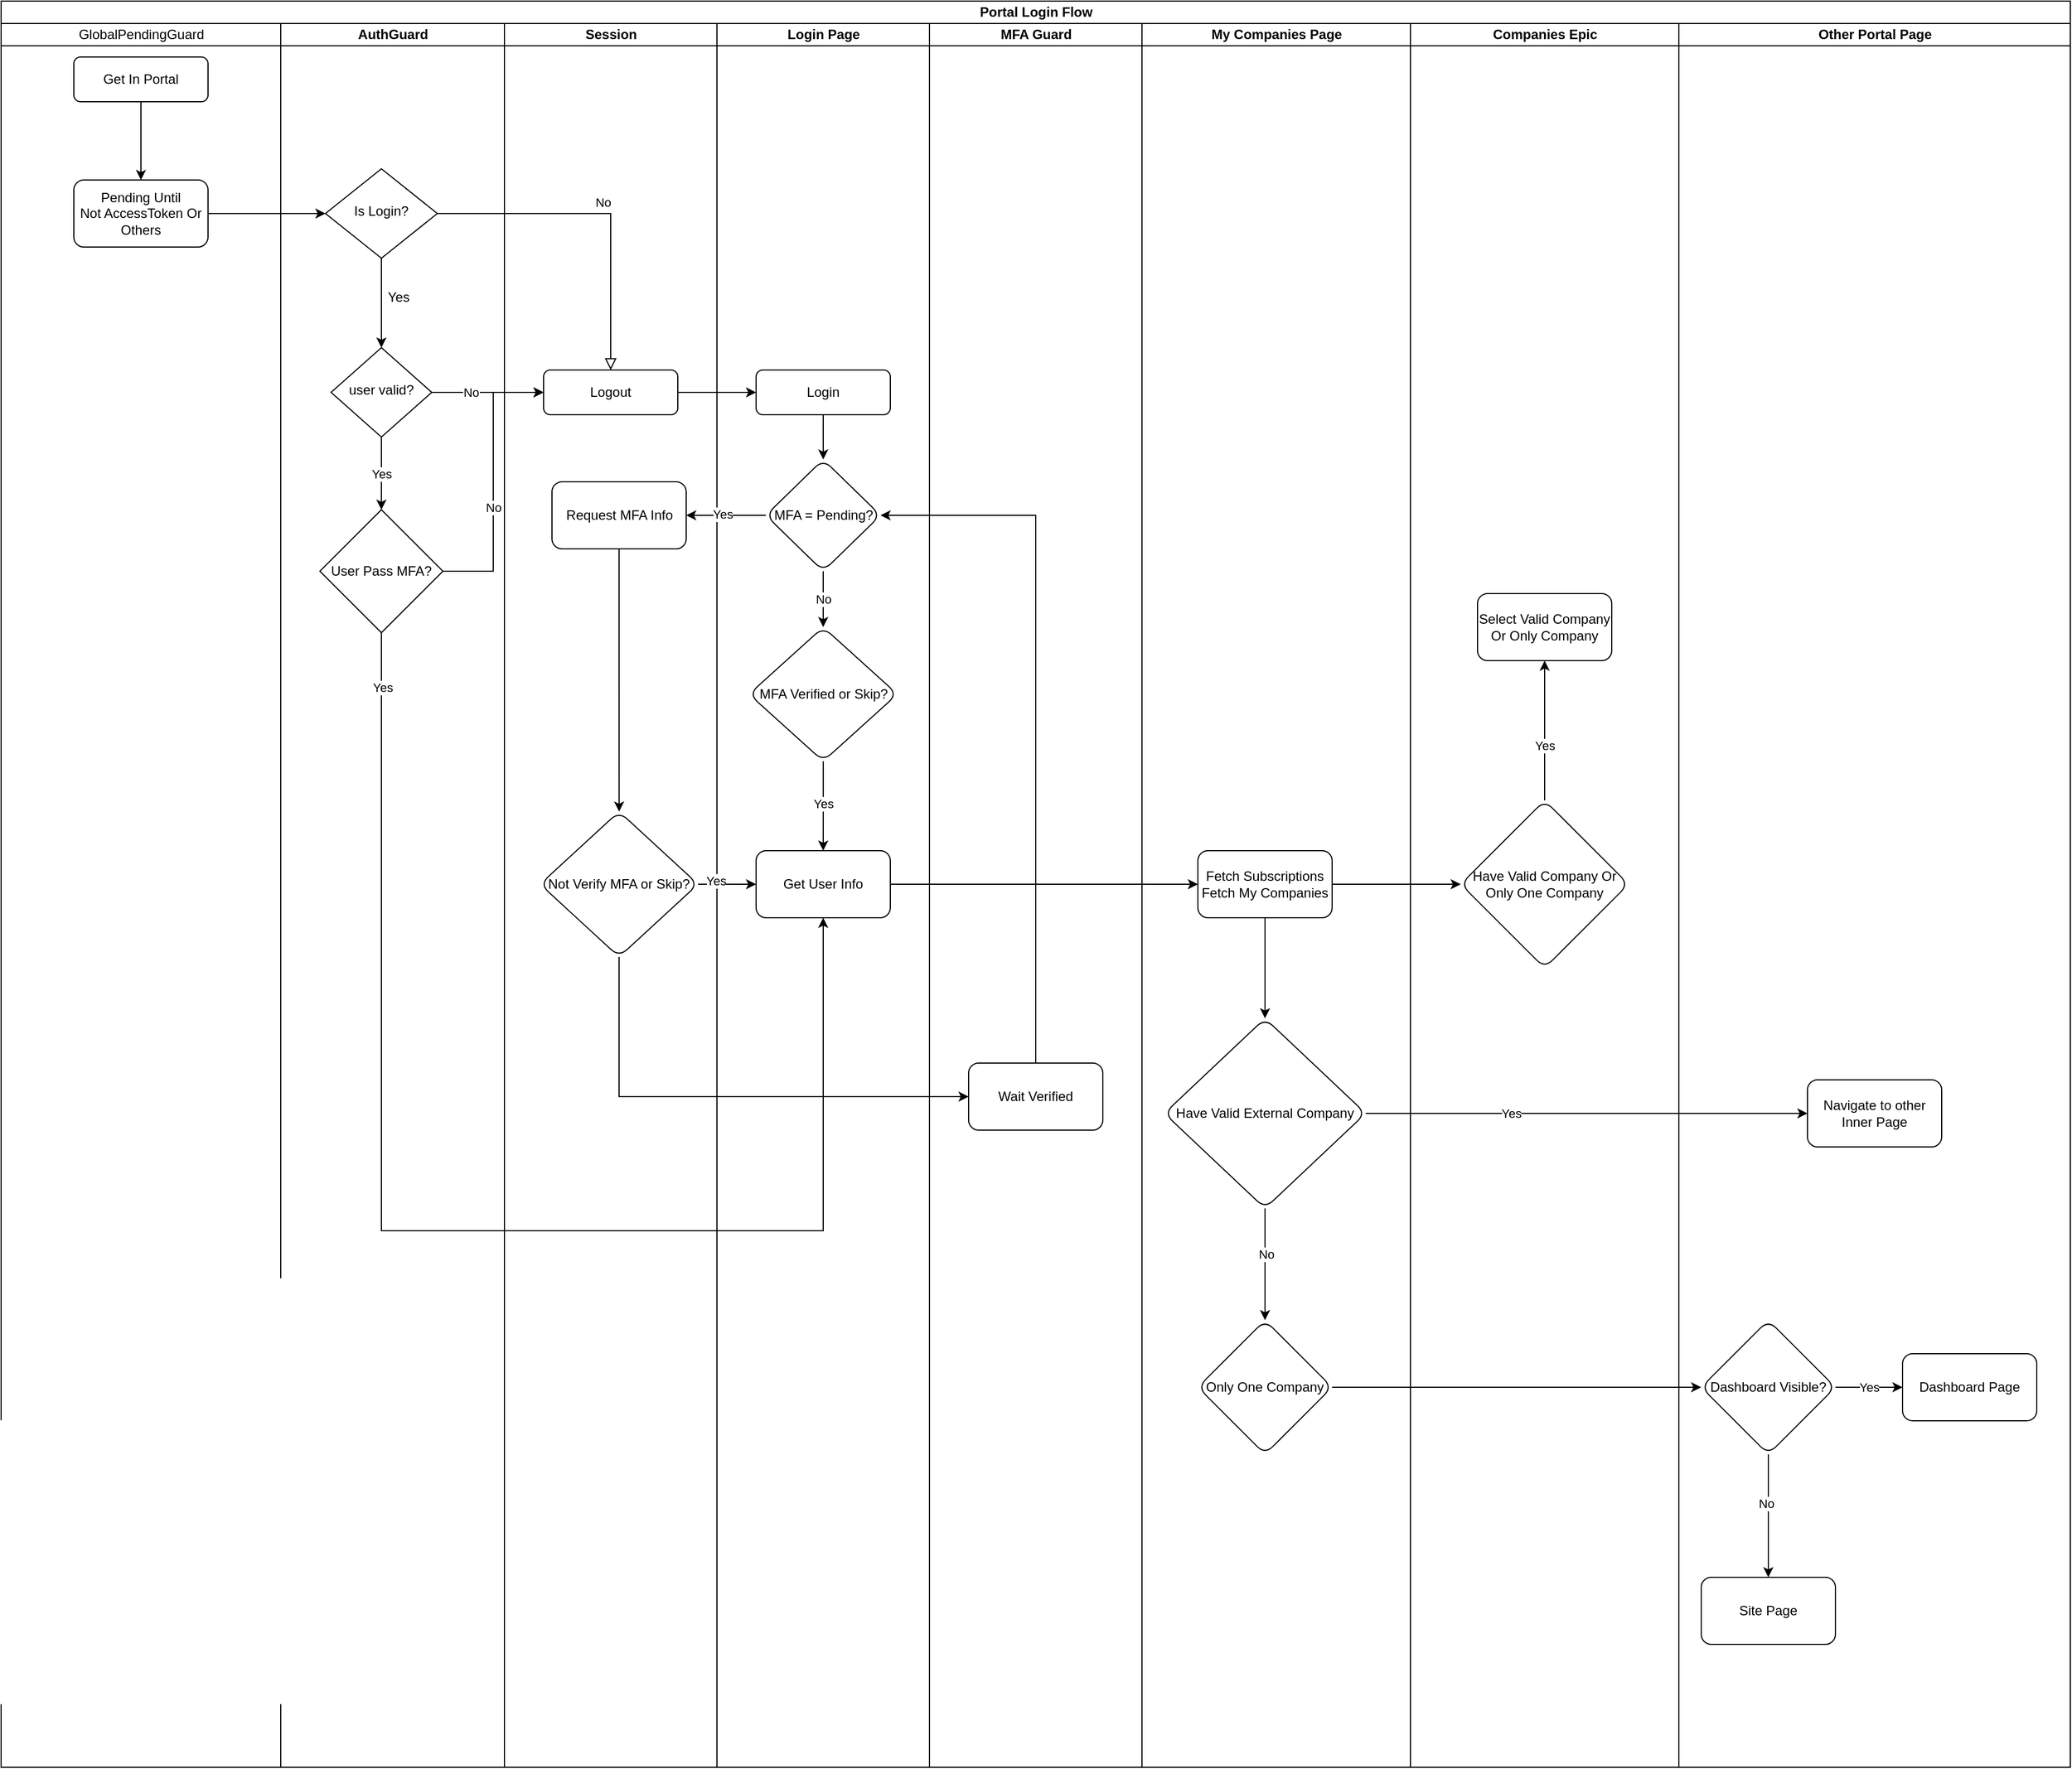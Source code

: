 <mxfile version="26.0.15">
  <diagram id="C5RBs43oDa-KdzZeNtuy" name="Page-1">
    <mxGraphModel dx="2069" dy="700" grid="1" gridSize="10" guides="1" tooltips="1" connect="1" arrows="1" fold="1" page="1" pageScale="1" pageWidth="827" pageHeight="1169" math="0" shadow="0">
      <root>
        <mxCell id="WIyWlLk6GJQsqaUBKTNV-0" />
        <mxCell id="WIyWlLk6GJQsqaUBKTNV-1" parent="WIyWlLk6GJQsqaUBKTNV-0" />
        <mxCell id="DhYTxKs9uFXzOIIwbpoh-0" value="Portal Login Flow" style="swimlane;childLayout=stackLayout;resizeParent=1;resizeParentMax=0;startSize=20;html=1;" parent="WIyWlLk6GJQsqaUBKTNV-1" vertex="1">
          <mxGeometry x="-70" y="10" width="1850" height="1580" as="geometry" />
        </mxCell>
        <mxCell id="DhYTxKs9uFXzOIIwbpoh-1" value="&lt;span style=&quot;font-weight: 400; text-wrap-mode: wrap;&quot;&gt;GlobalPendingGuard&lt;/span&gt;" style="swimlane;startSize=20;html=1;" parent="DhYTxKs9uFXzOIIwbpoh-0" vertex="1">
          <mxGeometry y="20" width="250" height="1560" as="geometry" />
        </mxCell>
        <mxCell id="DhYTxKs9uFXzOIIwbpoh-6" value="Pending Until&lt;div&gt;Not AccessToken Or Others&lt;/div&gt;" style="rounded=1;whiteSpace=wrap;html=1;" parent="DhYTxKs9uFXzOIIwbpoh-1" vertex="1">
          <mxGeometry x="65" y="140" width="120" height="60" as="geometry" />
        </mxCell>
        <mxCell id="WIyWlLk6GJQsqaUBKTNV-3" value="Get In Portal" style="rounded=1;whiteSpace=wrap;html=1;fontSize=12;glass=0;strokeWidth=1;shadow=0;" parent="DhYTxKs9uFXzOIIwbpoh-1" vertex="1">
          <mxGeometry x="65" y="30" width="120" height="40" as="geometry" />
        </mxCell>
        <mxCell id="DhYTxKs9uFXzOIIwbpoh-7" style="edgeStyle=orthogonalEdgeStyle;rounded=0;orthogonalLoop=1;jettySize=auto;html=1;entryX=0.5;entryY=0;entryDx=0;entryDy=0;" parent="DhYTxKs9uFXzOIIwbpoh-1" source="WIyWlLk6GJQsqaUBKTNV-3" target="DhYTxKs9uFXzOIIwbpoh-6" edge="1">
          <mxGeometry relative="1" as="geometry" />
        </mxCell>
        <mxCell id="DhYTxKs9uFXzOIIwbpoh-2" value="AuthGuard" style="swimlane;startSize=20;html=1;" parent="DhYTxKs9uFXzOIIwbpoh-0" vertex="1">
          <mxGeometry x="250" y="20" width="200" height="1560" as="geometry" />
        </mxCell>
        <mxCell id="DhYTxKs9uFXzOIIwbpoh-15" value="" style="edgeStyle=orthogonalEdgeStyle;rounded=0;orthogonalLoop=1;jettySize=auto;html=1;" parent="DhYTxKs9uFXzOIIwbpoh-2" source="WIyWlLk6GJQsqaUBKTNV-10" target="DhYTxKs9uFXzOIIwbpoh-14" edge="1">
          <mxGeometry relative="1" as="geometry" />
        </mxCell>
        <mxCell id="WIyWlLk6GJQsqaUBKTNV-10" value="Is Login?" style="rhombus;whiteSpace=wrap;html=1;shadow=0;fontFamily=Helvetica;fontSize=12;align=center;strokeWidth=1;spacing=6;spacingTop=-4;" parent="DhYTxKs9uFXzOIIwbpoh-2" vertex="1">
          <mxGeometry x="40" y="130" width="100" height="80" as="geometry" />
        </mxCell>
        <mxCell id="DhYTxKs9uFXzOIIwbpoh-19" value="Yes" style="edgeStyle=orthogonalEdgeStyle;rounded=0;orthogonalLoop=1;jettySize=auto;html=1;entryX=0.5;entryY=0;entryDx=0;entryDy=0;" parent="DhYTxKs9uFXzOIIwbpoh-2" source="DhYTxKs9uFXzOIIwbpoh-14" target="DhYTxKs9uFXzOIIwbpoh-20" edge="1">
          <mxGeometry relative="1" as="geometry">
            <mxPoint x="90" y="420" as="targetPoint" />
          </mxGeometry>
        </mxCell>
        <mxCell id="DhYTxKs9uFXzOIIwbpoh-14" value="user valid?" style="rhombus;whiteSpace=wrap;html=1;shadow=0;strokeWidth=1;spacing=6;spacingTop=-4;" parent="DhYTxKs9uFXzOIIwbpoh-2" vertex="1">
          <mxGeometry x="45" y="290" width="90" height="80" as="geometry" />
        </mxCell>
        <mxCell id="DhYTxKs9uFXzOIIwbpoh-17" value="Yes" style="text;html=1;align=center;verticalAlign=middle;resizable=0;points=[];autosize=1;strokeColor=none;fillColor=none;" parent="DhYTxKs9uFXzOIIwbpoh-2" vertex="1">
          <mxGeometry x="85" y="230" width="40" height="30" as="geometry" />
        </mxCell>
        <mxCell id="DhYTxKs9uFXzOIIwbpoh-20" value="User Pass MFA?" style="rhombus;whiteSpace=wrap;html=1;" parent="DhYTxKs9uFXzOIIwbpoh-2" vertex="1">
          <mxGeometry x="35" y="435" width="110" height="110" as="geometry" />
        </mxCell>
        <mxCell id="DhYTxKs9uFXzOIIwbpoh-3" value="Session" style="swimlane;startSize=20;html=1;" parent="DhYTxKs9uFXzOIIwbpoh-0" vertex="1">
          <mxGeometry x="450" y="20" width="190" height="1560" as="geometry" />
        </mxCell>
        <mxCell id="WIyWlLk6GJQsqaUBKTNV-12" value="Logout" style="rounded=1;whiteSpace=wrap;html=1;fontSize=12;glass=0;strokeWidth=1;shadow=0;" parent="DhYTxKs9uFXzOIIwbpoh-3" vertex="1">
          <mxGeometry x="35" y="310" width="120" height="40" as="geometry" />
        </mxCell>
        <mxCell id="DhYTxKs9uFXzOIIwbpoh-34" value="Not Verify MFA or Skip?" style="rhombus;whiteSpace=wrap;html=1;rounded=1;glass=0;strokeWidth=1;shadow=0;" parent="DhYTxKs9uFXzOIIwbpoh-3" vertex="1">
          <mxGeometry x="31.87" y="705" width="141.25" height="130" as="geometry" />
        </mxCell>
        <mxCell id="DhYTxKs9uFXzOIIwbpoh-25" value="Login Page" style="swimlane;startSize=20;html=1;" parent="DhYTxKs9uFXzOIIwbpoh-0" vertex="1">
          <mxGeometry x="640" y="20" width="190" height="1560" as="geometry" />
        </mxCell>
        <mxCell id="DhYTxKs9uFXzOIIwbpoh-31" value="" style="edgeStyle=orthogonalEdgeStyle;rounded=0;orthogonalLoop=1;jettySize=auto;html=1;" parent="DhYTxKs9uFXzOIIwbpoh-25" source="DhYTxKs9uFXzOIIwbpoh-26" target="DhYTxKs9uFXzOIIwbpoh-30" edge="1">
          <mxGeometry relative="1" as="geometry" />
        </mxCell>
        <mxCell id="DhYTxKs9uFXzOIIwbpoh-26" value="Login" style="rounded=1;whiteSpace=wrap;html=1;fontSize=12;glass=0;strokeWidth=1;shadow=0;" parent="DhYTxKs9uFXzOIIwbpoh-25" vertex="1">
          <mxGeometry x="35" y="310" width="120" height="40" as="geometry" />
        </mxCell>
        <mxCell id="DhYTxKs9uFXzOIIwbpoh-33" value="" style="edgeStyle=orthogonalEdgeStyle;rounded=0;orthogonalLoop=1;jettySize=auto;html=1;" parent="DhYTxKs9uFXzOIIwbpoh-25" source="DhYTxKs9uFXzOIIwbpoh-30" target="DhYTxKs9uFXzOIIwbpoh-32" edge="1">
          <mxGeometry relative="1" as="geometry" />
        </mxCell>
        <mxCell id="DhYTxKs9uFXzOIIwbpoh-36" value="Yes" style="edgeLabel;html=1;align=center;verticalAlign=middle;resizable=0;points=[];" parent="DhYTxKs9uFXzOIIwbpoh-33" vertex="1" connectable="0">
          <mxGeometry x="0.088" y="-1" relative="1" as="geometry">
            <mxPoint as="offset" />
          </mxGeometry>
        </mxCell>
        <mxCell id="DhYTxKs9uFXzOIIwbpoh-38" value="No" style="edgeStyle=orthogonalEdgeStyle;rounded=0;orthogonalLoop=1;jettySize=auto;html=1;" parent="DhYTxKs9uFXzOIIwbpoh-25" source="DhYTxKs9uFXzOIIwbpoh-30" target="DhYTxKs9uFXzOIIwbpoh-37" edge="1">
          <mxGeometry relative="1" as="geometry" />
        </mxCell>
        <mxCell id="DhYTxKs9uFXzOIIwbpoh-30" value="MFA = Pending?" style="rhombus;whiteSpace=wrap;html=1;rounded=1;glass=0;strokeWidth=1;shadow=0;" parent="DhYTxKs9uFXzOIIwbpoh-25" vertex="1">
          <mxGeometry x="43.75" y="390" width="102.5" height="100" as="geometry" />
        </mxCell>
        <mxCell id="DhYTxKs9uFXzOIIwbpoh-32" value="Request MFA Info" style="whiteSpace=wrap;html=1;rounded=1;glass=0;strokeWidth=1;shadow=0;" parent="DhYTxKs9uFXzOIIwbpoh-25" vertex="1">
          <mxGeometry x="-147.5" y="410" width="120" height="60" as="geometry" />
        </mxCell>
        <mxCell id="DhYTxKs9uFXzOIIwbpoh-41" value="" style="edgeStyle=orthogonalEdgeStyle;rounded=0;orthogonalLoop=1;jettySize=auto;html=1;" parent="DhYTxKs9uFXzOIIwbpoh-25" source="DhYTxKs9uFXzOIIwbpoh-37" target="DhYTxKs9uFXzOIIwbpoh-40" edge="1">
          <mxGeometry relative="1" as="geometry" />
        </mxCell>
        <mxCell id="DhYTxKs9uFXzOIIwbpoh-53" value="Yes" style="edgeLabel;html=1;align=center;verticalAlign=middle;resizable=0;points=[];" parent="DhYTxKs9uFXzOIIwbpoh-41" vertex="1" connectable="0">
          <mxGeometry x="-0.045" relative="1" as="geometry">
            <mxPoint as="offset" />
          </mxGeometry>
        </mxCell>
        <mxCell id="DhYTxKs9uFXzOIIwbpoh-37" value="MFA Verified or Skip?" style="rhombus;whiteSpace=wrap;html=1;rounded=1;glass=0;strokeWidth=1;shadow=0;" parent="DhYTxKs9uFXzOIIwbpoh-25" vertex="1">
          <mxGeometry x="28.75" y="540" width="132.5" height="120" as="geometry" />
        </mxCell>
        <mxCell id="DhYTxKs9uFXzOIIwbpoh-40" value="Get User Info" style="whiteSpace=wrap;html=1;rounded=1;glass=0;strokeWidth=1;shadow=0;" parent="DhYTxKs9uFXzOIIwbpoh-25" vertex="1">
          <mxGeometry x="35" y="740" width="120" height="60" as="geometry" />
        </mxCell>
        <mxCell id="DhYTxKs9uFXzOIIwbpoh-62" value="MFA Guard" style="swimlane;startSize=20;html=1;" parent="DhYTxKs9uFXzOIIwbpoh-0" vertex="1">
          <mxGeometry x="830" y="20" width="190" height="1560" as="geometry" />
        </mxCell>
        <mxCell id="DhYTxKs9uFXzOIIwbpoh-78" value="Wait Verified" style="rounded=1;whiteSpace=wrap;html=1;" parent="DhYTxKs9uFXzOIIwbpoh-62" vertex="1">
          <mxGeometry x="35" y="930" width="120" height="60" as="geometry" />
        </mxCell>
        <mxCell id="DhYTxKs9uFXzOIIwbpoh-76" value="My Companies Page" style="swimlane;startSize=20;html=1;" parent="DhYTxKs9uFXzOIIwbpoh-0" vertex="1">
          <mxGeometry x="1020" y="20" width="240" height="1560" as="geometry" />
        </mxCell>
        <mxCell id="DhYTxKs9uFXzOIIwbpoh-84" value="" style="edgeStyle=orthogonalEdgeStyle;rounded=0;orthogonalLoop=1;jettySize=auto;html=1;" parent="DhYTxKs9uFXzOIIwbpoh-76" source="DhYTxKs9uFXzOIIwbpoh-80" target="DhYTxKs9uFXzOIIwbpoh-83" edge="1">
          <mxGeometry relative="1" as="geometry" />
        </mxCell>
        <mxCell id="DhYTxKs9uFXzOIIwbpoh-80" value="Fetch Subscriptions&lt;br&gt;Fetch My Companies" style="rounded=1;whiteSpace=wrap;html=1;" parent="DhYTxKs9uFXzOIIwbpoh-76" vertex="1">
          <mxGeometry x="50" y="740" width="120" height="60" as="geometry" />
        </mxCell>
        <mxCell id="DhYTxKs9uFXzOIIwbpoh-86" value="" style="edgeStyle=orthogonalEdgeStyle;rounded=0;orthogonalLoop=1;jettySize=auto;html=1;" parent="DhYTxKs9uFXzOIIwbpoh-76" source="DhYTxKs9uFXzOIIwbpoh-83" target="DhYTxKs9uFXzOIIwbpoh-85" edge="1">
          <mxGeometry relative="1" as="geometry" />
        </mxCell>
        <mxCell id="DhYTxKs9uFXzOIIwbpoh-87" value="No" style="edgeLabel;html=1;align=center;verticalAlign=middle;resizable=0;points=[];" parent="DhYTxKs9uFXzOIIwbpoh-86" vertex="1" connectable="0">
          <mxGeometry x="-0.19" y="1" relative="1" as="geometry">
            <mxPoint as="offset" />
          </mxGeometry>
        </mxCell>
        <mxCell id="DhYTxKs9uFXzOIIwbpoh-83" value="Have Valid External Company" style="rhombus;whiteSpace=wrap;html=1;rounded=1;" parent="DhYTxKs9uFXzOIIwbpoh-76" vertex="1">
          <mxGeometry x="20" y="890" width="180" height="170" as="geometry" />
        </mxCell>
        <mxCell id="DhYTxKs9uFXzOIIwbpoh-85" value="Only One Company" style="rhombus;whiteSpace=wrap;html=1;rounded=1;" parent="DhYTxKs9uFXzOIIwbpoh-76" vertex="1">
          <mxGeometry x="50" y="1160" width="120" height="120" as="geometry" />
        </mxCell>
        <mxCell id="DhYTxKs9uFXzOIIwbpoh-88" value="Companies Epic" style="swimlane;startSize=20;html=1;" parent="DhYTxKs9uFXzOIIwbpoh-0" vertex="1">
          <mxGeometry x="1260" y="20" width="240" height="1560" as="geometry" />
        </mxCell>
        <mxCell id="DhYTxKs9uFXzOIIwbpoh-119" value="" style="edgeStyle=orthogonalEdgeStyle;rounded=0;orthogonalLoop=1;jettySize=auto;html=1;" parent="DhYTxKs9uFXzOIIwbpoh-88" source="DhYTxKs9uFXzOIIwbpoh-116" target="DhYTxKs9uFXzOIIwbpoh-118" edge="1">
          <mxGeometry relative="1" as="geometry" />
        </mxCell>
        <mxCell id="DhYTxKs9uFXzOIIwbpoh-120" value="Yes" style="edgeLabel;html=1;align=center;verticalAlign=middle;resizable=0;points=[];" parent="DhYTxKs9uFXzOIIwbpoh-119" vertex="1" connectable="0">
          <mxGeometry x="-0.219" relative="1" as="geometry">
            <mxPoint as="offset" />
          </mxGeometry>
        </mxCell>
        <mxCell id="DhYTxKs9uFXzOIIwbpoh-116" value="Have Valid Company Or Only One Company" style="rhombus;whiteSpace=wrap;html=1;rounded=1;" parent="DhYTxKs9uFXzOIIwbpoh-88" vertex="1">
          <mxGeometry x="45" y="695" width="150" height="150" as="geometry" />
        </mxCell>
        <mxCell id="DhYTxKs9uFXzOIIwbpoh-118" value="Select Valid Company Or Only Company" style="whiteSpace=wrap;html=1;rounded=1;" parent="DhYTxKs9uFXzOIIwbpoh-88" vertex="1">
          <mxGeometry x="60" y="510" width="120" height="60" as="geometry" />
        </mxCell>
        <mxCell id="DhYTxKs9uFXzOIIwbpoh-13" value="" style="edgeStyle=orthogonalEdgeStyle;rounded=0;orthogonalLoop=1;jettySize=auto;html=1;" parent="DhYTxKs9uFXzOIIwbpoh-0" source="DhYTxKs9uFXzOIIwbpoh-6" target="WIyWlLk6GJQsqaUBKTNV-10" edge="1">
          <mxGeometry relative="1" as="geometry" />
        </mxCell>
        <mxCell id="WIyWlLk6GJQsqaUBKTNV-9" value="No" style="edgeStyle=orthogonalEdgeStyle;rounded=0;html=1;jettySize=auto;orthogonalLoop=1;fontSize=11;endArrow=block;endFill=0;endSize=8;strokeWidth=1;shadow=0;labelBackgroundColor=none;" parent="DhYTxKs9uFXzOIIwbpoh-0" source="WIyWlLk6GJQsqaUBKTNV-10" target="WIyWlLk6GJQsqaUBKTNV-12" edge="1">
          <mxGeometry y="10" relative="1" as="geometry">
            <mxPoint as="offset" />
          </mxGeometry>
        </mxCell>
        <mxCell id="DhYTxKs9uFXzOIIwbpoh-21" value="" style="edgeStyle=orthogonalEdgeStyle;rounded=0;orthogonalLoop=1;jettySize=auto;html=1;" parent="DhYTxKs9uFXzOIIwbpoh-0" source="DhYTxKs9uFXzOIIwbpoh-14" target="WIyWlLk6GJQsqaUBKTNV-12" edge="1">
          <mxGeometry relative="1" as="geometry" />
        </mxCell>
        <mxCell id="DhYTxKs9uFXzOIIwbpoh-22" value="No" style="edgeLabel;html=1;align=center;verticalAlign=middle;resizable=0;points=[];" parent="DhYTxKs9uFXzOIIwbpoh-21" vertex="1" connectable="0">
          <mxGeometry x="-0.3" y="1" relative="1" as="geometry">
            <mxPoint y="1" as="offset" />
          </mxGeometry>
        </mxCell>
        <mxCell id="DhYTxKs9uFXzOIIwbpoh-23" style="edgeStyle=orthogonalEdgeStyle;rounded=0;orthogonalLoop=1;jettySize=auto;html=1;entryX=0;entryY=0.5;entryDx=0;entryDy=0;" parent="DhYTxKs9uFXzOIIwbpoh-0" source="DhYTxKs9uFXzOIIwbpoh-20" target="WIyWlLk6GJQsqaUBKTNV-12" edge="1">
          <mxGeometry relative="1" as="geometry" />
        </mxCell>
        <mxCell id="DhYTxKs9uFXzOIIwbpoh-24" value="No" style="edgeLabel;html=1;align=center;verticalAlign=middle;resizable=0;points=[];" parent="DhYTxKs9uFXzOIIwbpoh-23" vertex="1" connectable="0">
          <mxGeometry x="-0.172" relative="1" as="geometry">
            <mxPoint y="1" as="offset" />
          </mxGeometry>
        </mxCell>
        <mxCell id="DhYTxKs9uFXzOIIwbpoh-27" value="" style="edgeStyle=orthogonalEdgeStyle;rounded=0;orthogonalLoop=1;jettySize=auto;html=1;" parent="DhYTxKs9uFXzOIIwbpoh-0" source="WIyWlLk6GJQsqaUBKTNV-12" target="DhYTxKs9uFXzOIIwbpoh-26" edge="1">
          <mxGeometry relative="1" as="geometry" />
        </mxCell>
        <mxCell id="DhYTxKs9uFXzOIIwbpoh-35" value="" style="edgeStyle=orthogonalEdgeStyle;rounded=0;orthogonalLoop=1;jettySize=auto;html=1;" parent="DhYTxKs9uFXzOIIwbpoh-0" source="DhYTxKs9uFXzOIIwbpoh-32" target="DhYTxKs9uFXzOIIwbpoh-34" edge="1">
          <mxGeometry relative="1" as="geometry" />
        </mxCell>
        <mxCell id="DhYTxKs9uFXzOIIwbpoh-54" style="edgeStyle=orthogonalEdgeStyle;rounded=0;orthogonalLoop=1;jettySize=auto;html=1;exitX=1;exitY=0.5;exitDx=0;exitDy=0;entryX=0;entryY=0.5;entryDx=0;entryDy=0;" parent="DhYTxKs9uFXzOIIwbpoh-0" source="DhYTxKs9uFXzOIIwbpoh-34" target="DhYTxKs9uFXzOIIwbpoh-40" edge="1">
          <mxGeometry relative="1" as="geometry" />
        </mxCell>
        <mxCell id="DhYTxKs9uFXzOIIwbpoh-55" value="Yes" style="edgeLabel;html=1;align=center;verticalAlign=middle;resizable=0;points=[];" parent="DhYTxKs9uFXzOIIwbpoh-54" vertex="1" connectable="0">
          <mxGeometry x="-0.411" y="2" relative="1" as="geometry">
            <mxPoint y="-1" as="offset" />
          </mxGeometry>
        </mxCell>
        <mxCell id="DhYTxKs9uFXzOIIwbpoh-61" value="" style="edgeStyle=orthogonalEdgeStyle;rounded=0;orthogonalLoop=1;jettySize=auto;html=1;exitX=0.5;exitY=1;exitDx=0;exitDy=0;entryX=0;entryY=0.5;entryDx=0;entryDy=0;" parent="DhYTxKs9uFXzOIIwbpoh-0" source="DhYTxKs9uFXzOIIwbpoh-34" target="DhYTxKs9uFXzOIIwbpoh-78" edge="1">
          <mxGeometry relative="1" as="geometry">
            <mxPoint x="850" y="980" as="targetPoint" />
            <Array as="points">
              <mxPoint x="553" y="980" />
            </Array>
          </mxGeometry>
        </mxCell>
        <mxCell id="DhYTxKs9uFXzOIIwbpoh-79" style="edgeStyle=orthogonalEdgeStyle;rounded=0;orthogonalLoop=1;jettySize=auto;html=1;entryX=1;entryY=0.5;entryDx=0;entryDy=0;exitX=0.5;exitY=0;exitDx=0;exitDy=0;" parent="DhYTxKs9uFXzOIIwbpoh-0" source="DhYTxKs9uFXzOIIwbpoh-78" target="DhYTxKs9uFXzOIIwbpoh-30" edge="1">
          <mxGeometry relative="1" as="geometry" />
        </mxCell>
        <mxCell id="DhYTxKs9uFXzOIIwbpoh-81" style="edgeStyle=orthogonalEdgeStyle;rounded=0;orthogonalLoop=1;jettySize=auto;html=1;exitX=1;exitY=0.5;exitDx=0;exitDy=0;entryX=0;entryY=0.5;entryDx=0;entryDy=0;" parent="DhYTxKs9uFXzOIIwbpoh-0" source="DhYTxKs9uFXzOIIwbpoh-40" target="DhYTxKs9uFXzOIIwbpoh-80" edge="1">
          <mxGeometry relative="1" as="geometry" />
        </mxCell>
        <mxCell id="DhYTxKs9uFXzOIIwbpoh-96" style="edgeStyle=orthogonalEdgeStyle;rounded=0;orthogonalLoop=1;jettySize=auto;html=1;exitX=1;exitY=0.5;exitDx=0;exitDy=0;entryX=0;entryY=0.5;entryDx=0;entryDy=0;" parent="DhYTxKs9uFXzOIIwbpoh-0" source="DhYTxKs9uFXzOIIwbpoh-83" target="DhYTxKs9uFXzOIIwbpoh-95" edge="1">
          <mxGeometry relative="1" as="geometry" />
        </mxCell>
        <mxCell id="DhYTxKs9uFXzOIIwbpoh-97" value="Yes" style="edgeLabel;html=1;align=center;verticalAlign=middle;resizable=0;points=[];" parent="DhYTxKs9uFXzOIIwbpoh-96" vertex="1" connectable="0">
          <mxGeometry x="-0.343" relative="1" as="geometry">
            <mxPoint as="offset" />
          </mxGeometry>
        </mxCell>
        <mxCell id="DhYTxKs9uFXzOIIwbpoh-100" value="" style="edgeStyle=orthogonalEdgeStyle;rounded=0;orthogonalLoop=1;jettySize=auto;html=1;" parent="DhYTxKs9uFXzOIIwbpoh-0" source="DhYTxKs9uFXzOIIwbpoh-85" target="DhYTxKs9uFXzOIIwbpoh-99" edge="1">
          <mxGeometry relative="1" as="geometry" />
        </mxCell>
        <mxCell id="DhYTxKs9uFXzOIIwbpoh-106" value="Other Portal Page" style="swimlane;startSize=20;html=1;" parent="DhYTxKs9uFXzOIIwbpoh-0" vertex="1">
          <mxGeometry x="1500" y="20" width="350" height="1560" as="geometry" />
        </mxCell>
        <mxCell id="DhYTxKs9uFXzOIIwbpoh-102" value="" style="edgeStyle=orthogonalEdgeStyle;rounded=0;orthogonalLoop=1;jettySize=auto;html=1;" parent="DhYTxKs9uFXzOIIwbpoh-106" source="DhYTxKs9uFXzOIIwbpoh-99" target="DhYTxKs9uFXzOIIwbpoh-101" edge="1">
          <mxGeometry relative="1" as="geometry" />
        </mxCell>
        <mxCell id="DhYTxKs9uFXzOIIwbpoh-103" value="No" style="edgeLabel;html=1;align=center;verticalAlign=middle;resizable=0;points=[];" parent="DhYTxKs9uFXzOIIwbpoh-102" vertex="1" connectable="0">
          <mxGeometry x="-0.2" y="-2" relative="1" as="geometry">
            <mxPoint as="offset" />
          </mxGeometry>
        </mxCell>
        <mxCell id="DhYTxKs9uFXzOIIwbpoh-105" value="Yes" style="edgeStyle=orthogonalEdgeStyle;rounded=0;orthogonalLoop=1;jettySize=auto;html=1;" parent="DhYTxKs9uFXzOIIwbpoh-106" source="DhYTxKs9uFXzOIIwbpoh-99" target="DhYTxKs9uFXzOIIwbpoh-104" edge="1">
          <mxGeometry relative="1" as="geometry" />
        </mxCell>
        <mxCell id="DhYTxKs9uFXzOIIwbpoh-99" value="Dashboard Visible?" style="rhombus;whiteSpace=wrap;html=1;rounded=1;" parent="DhYTxKs9uFXzOIIwbpoh-106" vertex="1">
          <mxGeometry x="20" y="1160" width="120" height="120" as="geometry" />
        </mxCell>
        <mxCell id="DhYTxKs9uFXzOIIwbpoh-101" value="Site Page" style="whiteSpace=wrap;html=1;rounded=1;" parent="DhYTxKs9uFXzOIIwbpoh-106" vertex="1">
          <mxGeometry x="20" y="1390" width="120" height="60" as="geometry" />
        </mxCell>
        <mxCell id="DhYTxKs9uFXzOIIwbpoh-104" value="Dashboard Page" style="whiteSpace=wrap;html=1;rounded=1;" parent="DhYTxKs9uFXzOIIwbpoh-106" vertex="1">
          <mxGeometry x="200" y="1190" width="120" height="60" as="geometry" />
        </mxCell>
        <mxCell id="DhYTxKs9uFXzOIIwbpoh-95" value="Navigate to other Inner Page" style="rounded=1;whiteSpace=wrap;html=1;" parent="DhYTxKs9uFXzOIIwbpoh-106" vertex="1">
          <mxGeometry x="115" y="945" width="120" height="60" as="geometry" />
        </mxCell>
        <mxCell id="DhYTxKs9uFXzOIIwbpoh-117" value="" style="edgeStyle=orthogonalEdgeStyle;rounded=0;orthogonalLoop=1;jettySize=auto;html=1;" parent="DhYTxKs9uFXzOIIwbpoh-0" source="DhYTxKs9uFXzOIIwbpoh-80" target="DhYTxKs9uFXzOIIwbpoh-116" edge="1">
          <mxGeometry relative="1" as="geometry" />
        </mxCell>
        <mxCell id="jmhd8s9qMjX9EwtZyMZs-0" style="edgeStyle=orthogonalEdgeStyle;rounded=0;orthogonalLoop=1;jettySize=auto;html=1;exitX=0.5;exitY=1;exitDx=0;exitDy=0;entryX=0.5;entryY=1;entryDx=0;entryDy=0;" edge="1" parent="DhYTxKs9uFXzOIIwbpoh-0" source="DhYTxKs9uFXzOIIwbpoh-20" target="DhYTxKs9uFXzOIIwbpoh-40">
          <mxGeometry relative="1" as="geometry">
            <Array as="points">
              <mxPoint x="340" y="1100" />
              <mxPoint x="735" y="1100" />
            </Array>
          </mxGeometry>
        </mxCell>
        <mxCell id="jmhd8s9qMjX9EwtZyMZs-2" value="Yes" style="edgeLabel;html=1;align=center;verticalAlign=middle;resizable=0;points=[];" vertex="1" connectable="0" parent="jmhd8s9qMjX9EwtZyMZs-0">
          <mxGeometry x="-0.921" y="1" relative="1" as="geometry">
            <mxPoint y="1" as="offset" />
          </mxGeometry>
        </mxCell>
      </root>
    </mxGraphModel>
  </diagram>
</mxfile>
